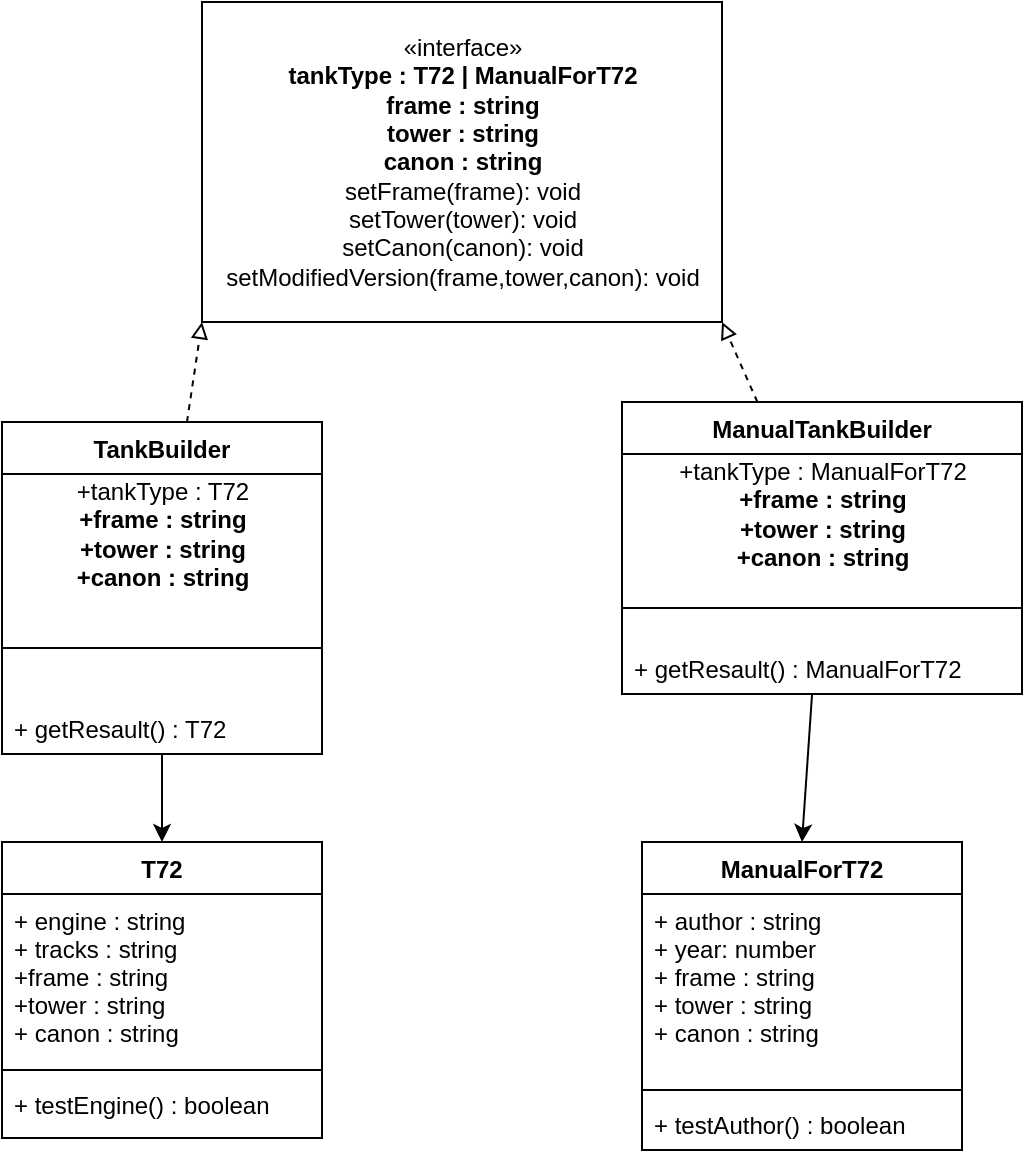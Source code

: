 <mxfile>
    <diagram id="vw2Lo8mA7pejnaoP5laj" name="Страница 1">
        <mxGraphModel dx="830" dy="388" grid="1" gridSize="10" guides="1" tooltips="1" connect="1" arrows="1" fold="1" page="1" pageScale="1" pageWidth="827" pageHeight="1169" math="0" shadow="0">
            <root>
                <mxCell id="0"/>
                <mxCell id="1" parent="0"/>
                <mxCell id="11" value="«interface»&lt;br&gt;&lt;b&gt;tankType : T72 | ManualForT72&lt;br&gt;frame : string&lt;br&gt;tower : string&lt;br&gt;canon : string&lt;br&gt;&lt;/b&gt;setFrame(frame): void&lt;br&gt;setTower(tower): void&lt;br&gt;setCanon(canon): void&lt;br&gt;setModifiedVersion(frame,tower,canon): void" style="html=1;" parent="1" vertex="1">
                    <mxGeometry x="310" y="70" width="260" height="160" as="geometry"/>
                </mxCell>
                <mxCell id="40" style="edgeStyle=none;html=1;entryX=1;entryY=1;entryDx=0;entryDy=0;dashed=1;endArrow=block;endFill=0;" parent="1" source="12" target="11" edge="1">
                    <mxGeometry relative="1" as="geometry"/>
                </mxCell>
                <mxCell id="43" style="edgeStyle=none;html=1;entryX=0.5;entryY=0;entryDx=0;entryDy=0;endArrow=classic;endFill=1;" parent="1" source="12" target="44" edge="1">
                    <mxGeometry relative="1" as="geometry">
                        <mxPoint x="610" y="410" as="targetPoint"/>
                    </mxGeometry>
                </mxCell>
                <mxCell id="12" value="ManualTankBuilder" style="swimlane;fontStyle=1;align=center;verticalAlign=top;childLayout=stackLayout;horizontal=1;startSize=26;horizontalStack=0;resizeParent=1;resizeParentMax=0;resizeLast=0;collapsible=1;marginBottom=0;" parent="1" vertex="1">
                    <mxGeometry x="520" y="270" width="200" height="146" as="geometry"/>
                </mxCell>
                <mxCell id="54" value="+tankType : ManualForT72&lt;br&gt;&lt;b&gt;+frame : string&lt;br&gt;+tower : string&lt;br&gt;+canon : string&lt;/b&gt;" style="text;html=1;align=center;verticalAlign=middle;resizable=0;points=[];autosize=1;strokeColor=none;fillColor=none;" vertex="1" parent="12">
                    <mxGeometry y="26" width="200" height="60" as="geometry"/>
                </mxCell>
                <mxCell id="14" value="" style="line;strokeWidth=1;fillColor=none;align=left;verticalAlign=middle;spacingTop=-1;spacingLeft=3;spacingRight=3;rotatable=0;labelPosition=right;points=[];portConstraint=eastwest;" parent="12" vertex="1">
                    <mxGeometry y="86" width="200" height="34" as="geometry"/>
                </mxCell>
                <mxCell id="15" value="+ getResault() : ManualForT72" style="text;strokeColor=none;fillColor=none;align=left;verticalAlign=top;spacingLeft=4;spacingRight=4;overflow=hidden;rotatable=0;points=[[0,0.5],[1,0.5]];portConstraint=eastwest;" parent="12" vertex="1">
                    <mxGeometry y="120" width="200" height="26" as="geometry"/>
                </mxCell>
                <mxCell id="39" style="edgeStyle=none;html=1;entryX=0;entryY=1;entryDx=0;entryDy=0;endArrow=block;endFill=0;dashed=1;" parent="1" source="16" target="11" edge="1">
                    <mxGeometry relative="1" as="geometry"/>
                </mxCell>
                <mxCell id="56" style="edgeStyle=none;html=1;entryX=0.5;entryY=0;entryDx=0;entryDy=0;" edge="1" parent="1" source="16" target="48">
                    <mxGeometry relative="1" as="geometry"/>
                </mxCell>
                <mxCell id="16" value="TankBuilder" style="swimlane;fontStyle=1;align=center;verticalAlign=top;childLayout=stackLayout;horizontal=1;startSize=26;horizontalStack=0;resizeParent=1;resizeParentMax=0;resizeLast=0;collapsible=1;marginBottom=0;" parent="1" vertex="1">
                    <mxGeometry x="210" y="280" width="160" height="166" as="geometry"/>
                </mxCell>
                <mxCell id="52" value="+tankType : T72&lt;br&gt;&lt;b&gt;+frame : string&lt;br&gt;+tower : string&lt;br&gt;+canon : string&lt;/b&gt;" style="text;html=1;align=center;verticalAlign=middle;resizable=0;points=[];autosize=1;strokeColor=none;fillColor=none;" vertex="1" parent="16">
                    <mxGeometry y="26" width="160" height="60" as="geometry"/>
                </mxCell>
                <mxCell id="18" value="" style="line;strokeWidth=1;fillColor=none;align=left;verticalAlign=middle;spacingTop=-1;spacingLeft=3;spacingRight=3;rotatable=0;labelPosition=right;points=[];portConstraint=eastwest;" parent="16" vertex="1">
                    <mxGeometry y="86" width="160" height="54" as="geometry"/>
                </mxCell>
                <mxCell id="19" value="+ getResault() : T72" style="text;strokeColor=none;fillColor=none;align=left;verticalAlign=top;spacingLeft=4;spacingRight=4;overflow=hidden;rotatable=0;points=[[0,0.5],[1,0.5]];portConstraint=eastwest;" parent="16" vertex="1">
                    <mxGeometry y="140" width="160" height="26" as="geometry"/>
                </mxCell>
                <mxCell id="44" value="ManualForT72" style="swimlane;fontStyle=1;align=center;verticalAlign=top;childLayout=stackLayout;horizontal=1;startSize=26;horizontalStack=0;resizeParent=1;resizeParentMax=0;resizeLast=0;collapsible=1;marginBottom=0;" vertex="1" parent="1">
                    <mxGeometry x="530" y="490" width="160" height="154" as="geometry"/>
                </mxCell>
                <mxCell id="45" value="+ author : string&#10;+ year: number&#10;+ frame : string&#10;+ tower : string&#10;+ canon : string" style="text;strokeColor=none;fillColor=none;align=left;verticalAlign=top;spacingLeft=4;spacingRight=4;overflow=hidden;rotatable=0;points=[[0,0.5],[1,0.5]];portConstraint=eastwest;" vertex="1" parent="44">
                    <mxGeometry y="26" width="160" height="94" as="geometry"/>
                </mxCell>
                <mxCell id="46" value="" style="line;strokeWidth=1;fillColor=none;align=left;verticalAlign=middle;spacingTop=-1;spacingLeft=3;spacingRight=3;rotatable=0;labelPosition=right;points=[];portConstraint=eastwest;" vertex="1" parent="44">
                    <mxGeometry y="120" width="160" height="8" as="geometry"/>
                </mxCell>
                <mxCell id="47" value="+ testAuthor() : boolean" style="text;strokeColor=none;fillColor=none;align=left;verticalAlign=top;spacingLeft=4;spacingRight=4;overflow=hidden;rotatable=0;points=[[0,0.5],[1,0.5]];portConstraint=eastwest;" vertex="1" parent="44">
                    <mxGeometry y="128" width="160" height="26" as="geometry"/>
                </mxCell>
                <mxCell id="48" value="T72" style="swimlane;fontStyle=1;align=center;verticalAlign=top;childLayout=stackLayout;horizontal=1;startSize=26;horizontalStack=0;resizeParent=1;resizeParentMax=0;resizeLast=0;collapsible=1;marginBottom=0;" vertex="1" parent="1">
                    <mxGeometry x="210" y="490" width="160" height="148" as="geometry"/>
                </mxCell>
                <mxCell id="49" value="+ engine : string&#10;+ tracks : string&#10;+frame : string&#10;+tower : string&#10;+ canon : string" style="text;strokeColor=none;fillColor=none;align=left;verticalAlign=top;spacingLeft=4;spacingRight=4;overflow=hidden;rotatable=0;points=[[0,0.5],[1,0.5]];portConstraint=eastwest;" vertex="1" parent="48">
                    <mxGeometry y="26" width="160" height="84" as="geometry"/>
                </mxCell>
                <mxCell id="50" value="" style="line;strokeWidth=1;fillColor=none;align=left;verticalAlign=middle;spacingTop=-1;spacingLeft=3;spacingRight=3;rotatable=0;labelPosition=right;points=[];portConstraint=eastwest;" vertex="1" parent="48">
                    <mxGeometry y="110" width="160" height="8" as="geometry"/>
                </mxCell>
                <mxCell id="51" value="+ testEngine() : boolean" style="text;strokeColor=none;fillColor=none;align=left;verticalAlign=top;spacingLeft=4;spacingRight=4;overflow=hidden;rotatable=0;points=[[0,0.5],[1,0.5]];portConstraint=eastwest;" vertex="1" parent="48">
                    <mxGeometry y="118" width="160" height="30" as="geometry"/>
                </mxCell>
            </root>
        </mxGraphModel>
    </diagram>
</mxfile>